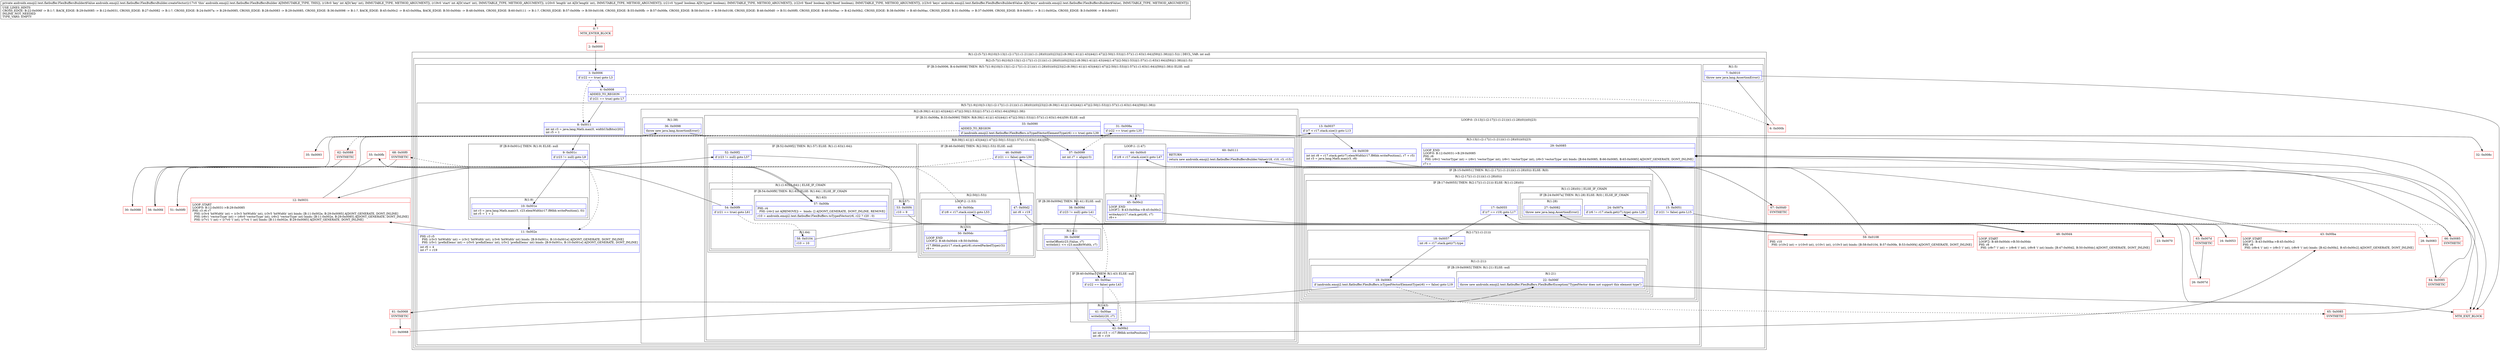 digraph "CFG forandroidx.emoji2.text.flatbuffer.FlexBuffersBuilder.createVector(IIIZZLandroidx\/emoji2\/text\/flatbuffer\/FlexBuffersBuilder$Value;)Landroidx\/emoji2\/text\/flatbuffer\/FlexBuffersBuilder$Value;" {
subgraph cluster_Region_1995412358 {
label = "R(1:(2:(5:7|(1:9)|10|(3:13|(1:(2:17|(1:(1:21)))(1:(1:28)(0)))(0)|23)|(2:(8:39|(1:41)|(1:43)|44|(1:47)|(2:50|(1:53))|(1:57)(1:(1:63)(1:64))|59)|(1:38)))|(1:5))) | DECL_VAR: int null\l";
node [shape=record,color=blue];
subgraph cluster_Region_193204859 {
label = "R(2:(5:7|(1:9)|10|(3:13|(1:(2:17|(1:(1:21)))(1:(1:28)(0)))(0)|23)|(2:(8:39|(1:41)|(1:43)|44|(1:47)|(2:50|(1:53))|(1:57)(1:(1:63)(1:64))|59)|(1:38)))|(1:5))";
node [shape=record,color=blue];
subgraph cluster_IfRegion_1724464501 {
label = "IF [B:3:0x0006, B:4:0x0008] THEN: R(5:7|(1:9)|10|(3:13|(1:(2:17|(1:(1:21)))(1:(1:28)(0)))(0)|23)|(2:(8:39|(1:41)|(1:43)|44|(1:47)|(2:50|(1:53))|(1:57)(1:(1:63)(1:64))|59)|(1:38))) ELSE: null";
node [shape=record,color=blue];
Node_3 [shape=record,label="{3\:\ 0x0006|if (r22 == true) goto L3\l}"];
Node_4 [shape=record,label="{4\:\ 0x0008|ADDED_TO_REGION\l|if (r21 == true) goto L7\l}"];
subgraph cluster_Region_1853833112 {
label = "R(5:7|(1:9)|10|(3:13|(1:(2:17|(1:(1:21)))(1:(1:28)(0)))(0)|23)|(2:(8:39|(1:41)|(1:43)|44|(1:47)|(2:50|(1:53))|(1:57)(1:(1:63)(1:64))|59)|(1:38)))";
node [shape=record,color=blue];
Node_8 [shape=record,label="{8\:\ 0x0011|int int r3 = java.lang.Math.max(0, widthUInBits(r20))\lint r5 = 1\l}"];
subgraph cluster_IfRegion_1423889491 {
label = "IF [B:9:0x001c] THEN: R(1:9) ELSE: null";
node [shape=record,color=blue];
Node_9 [shape=record,label="{9\:\ 0x001c|if (r23 != null) goto L9\l}"];
subgraph cluster_Region_1496273551 {
label = "R(1:9)";
node [shape=record,color=blue];
Node_10 [shape=record,label="{10\:\ 0x001e|int r3 = java.lang.Math.max(r3, r23.elemWidth(r17.f86bb.writePosition(), 0))\lint r5 = 1 + 2\l}"];
}
}
Node_11 [shape=record,label="{11\:\ 0x002e|PHI: r3 r5 \l  PHI: (r3v3 'bitWidth' int) = (r3v2 'bitWidth' int), (r3v6 'bitWidth' int) binds: [B:9:0x001c, B:10:0x001e] A[DONT_GENERATE, DONT_INLINE]\l  PHI: (r5v1 'prefixElems' int) = (r5v0 'prefixElems' int), (r5v2 'prefixElems' int) binds: [B:9:0x001c, B:10:0x001e] A[DONT_GENERATE, DONT_INLINE]\l|int r6 = 4\lint r7 = r19\l}"];
subgraph cluster_LoopRegion_548307163 {
label = "LOOP:0: (3:13|(1:(2:17|(1:(1:21)))(1:(1:28)(0)))(0)|23)";
node [shape=record,color=blue];
Node_13 [shape=record,label="{13\:\ 0x0037|if (r7 \< r17.stack.size()) goto L13\l}"];
subgraph cluster_Region_1951049928 {
label = "R(3:13|(1:(2:17|(1:(1:21)))(1:(1:28)(0)))(0)|23)";
node [shape=record,color=blue];
Node_14 [shape=record,label="{14\:\ 0x0039|int int r8 = r17.stack.get(r7).elemWidth(r17.f86bb.writePosition(), r7 + r5)\lint r3 = java.lang.Math.max(r3, r8)\l}"];
subgraph cluster_IfRegion_1588006637 {
label = "IF [B:15:0x0051] THEN: R(1:(2:17|(1:(1:21)))(1:(1:28)(0))) ELSE: R(0)";
node [shape=record,color=blue];
Node_15 [shape=record,label="{15\:\ 0x0051|if (r21 != false) goto L15\l}"];
subgraph cluster_Region_1973147784 {
label = "R(1:(2:17|(1:(1:21)))(1:(1:28)(0)))";
node [shape=record,color=blue];
subgraph cluster_IfRegion_424886637 {
label = "IF [B:17:0x0055] THEN: R(2:17|(1:(1:21))) ELSE: R(1:(1:28)(0))";
node [shape=record,color=blue];
Node_17 [shape=record,label="{17\:\ 0x0055|if (r7 == r19) goto L17\l}"];
subgraph cluster_Region_1353782140 {
label = "R(2:17|(1:(1:21)))";
node [shape=record,color=blue];
Node_18 [shape=record,label="{18\:\ 0x0057|int r6 = r17.stack.get(r7).type\l}"];
subgraph cluster_Region_1519804891 {
label = "R(1:(1:21))";
node [shape=record,color=blue];
subgraph cluster_IfRegion_536779803 {
label = "IF [B:19:0x0065] THEN: R(1:21) ELSE: null";
node [shape=record,color=blue];
Node_19 [shape=record,label="{19\:\ 0x0065|if (androidx.emoji2.text.flatbuffer.FlexBuffers.isTypedVectorElementType(r6) == false) goto L19\l}"];
subgraph cluster_Region_2018007702 {
label = "R(1:21)";
node [shape=record,color=blue];
Node_22 [shape=record,label="{22\:\ 0x006f|throw new androidx.emoji2.text.flatbuffer.FlexBuffers.FlexBufferException(\"TypedVector does not support this element type\")\l}"];
}
}
}
}
subgraph cluster_Region_520024852 {
label = "R(1:(1:28)(0)) | ELSE_IF_CHAIN\l";
node [shape=record,color=blue];
subgraph cluster_IfRegion_1940490447 {
label = "IF [B:24:0x007a] THEN: R(1:28) ELSE: R(0) | ELSE_IF_CHAIN\l";
node [shape=record,color=blue];
Node_24 [shape=record,label="{24\:\ 0x007a|if (r6 != r17.stack.get(r7).type) goto L26\l}"];
subgraph cluster_Region_889858011 {
label = "R(1:28)";
node [shape=record,color=blue];
Node_27 [shape=record,label="{27\:\ 0x0082|throw new java.lang.AssertionError()\l}"];
}
subgraph cluster_Region_1551564824 {
label = "R(0)";
node [shape=record,color=blue];
}
}
}
}
}
subgraph cluster_Region_1717399019 {
label = "R(0)";
node [shape=record,color=blue];
}
}
Node_29 [shape=record,label="{29\:\ 0x0085|LOOP_END\lLOOP:0: B:12:0x0031\-\>B:29:0x0085\lPHI: r6 \l  PHI: (r6v2 'vectorType' int) = (r6v1 'vectorType' int), (r6v1 'vectorType' int), (r6v3 'vectorType' int) binds: [B:64:0x0085, B:66:0x0085, B:65:0x0085] A[DONT_GENERATE, DONT_INLINE]\l|r7++\l}"];
}
}
subgraph cluster_Region_257053799 {
label = "R(2:(8:39|(1:41)|(1:43)|44|(1:47)|(2:50|(1:53))|(1:57)(1:(1:63)(1:64))|59)|(1:38))";
node [shape=record,color=blue];
subgraph cluster_IfRegion_1364001074 {
label = "IF [B:31:0x008a, B:33:0x0090] THEN: R(8:39|(1:41)|(1:43)|44|(1:47)|(2:50|(1:53))|(1:57)(1:(1:63)(1:64))|59) ELSE: null";
node [shape=record,color=blue];
Node_31 [shape=record,label="{31\:\ 0x008a|if (r22 == true) goto L35\l}"];
Node_33 [shape=record,label="{33\:\ 0x0090|ADDED_TO_REGION\l|if (androidx.emoji2.text.flatbuffer.FlexBuffers.isTypedVectorElementType(r6) == true) goto L39\l}"];
subgraph cluster_Region_1711839705 {
label = "R(8:39|(1:41)|(1:43)|44|(1:47)|(2:50|(1:53))|(1:57)(1:(1:63)(1:64))|59)";
node [shape=record,color=blue];
Node_37 [shape=record,label="{37\:\ 0x0099|int int r7 = align(r3)\l}"];
subgraph cluster_IfRegion_1795333801 {
label = "IF [B:38:0x009d] THEN: R(1:41) ELSE: null";
node [shape=record,color=blue];
Node_38 [shape=record,label="{38\:\ 0x009d|if (r23 != null) goto L41\l}"];
subgraph cluster_Region_1007767751 {
label = "R(1:41)";
node [shape=record,color=blue];
Node_39 [shape=record,label="{39\:\ 0x009f|writeOffset(r23.iValue, r7)\lwriteInt(1 \<\< r23.minBitWidth, r7)\l}"];
}
}
subgraph cluster_IfRegion_1870473233 {
label = "IF [B:40:0x00ac] THEN: R(1:43) ELSE: null";
node [shape=record,color=blue];
Node_40 [shape=record,label="{40\:\ 0x00ac|if (r22 == false) goto L43\l}"];
subgraph cluster_Region_1474567450 {
label = "R(1:43)";
node [shape=record,color=blue];
Node_41 [shape=record,label="{41\:\ 0x00ae|writeInt(r20, r7)\l}"];
}
}
Node_42 [shape=record,label="{42\:\ 0x00b2|int int r15 = r17.f86bb.writePosition()\lint r8 = r19\l}"];
subgraph cluster_LoopRegion_4425298 {
label = "LOOP:1: (1:47)";
node [shape=record,color=blue];
Node_44 [shape=record,label="{44\:\ 0x00c0|if (r8 \< r17.stack.size()) goto L47\l}"];
subgraph cluster_Region_60352357 {
label = "R(1:47)";
node [shape=record,color=blue];
Node_45 [shape=record,label="{45\:\ 0x00c2|LOOP_END\lLOOP:1: B:43:0x00ba\-\>B:45:0x00c2\l|writeAny(r17.stack.get(r8), r7)\lr8++\l}"];
}
}
subgraph cluster_IfRegion_1656889888 {
label = "IF [B:46:0x00d0] THEN: R(2:50|(1:53)) ELSE: null";
node [shape=record,color=blue];
Node_46 [shape=record,label="{46\:\ 0x00d0|if (r21 == false) goto L50\l}"];
subgraph cluster_Region_92199527 {
label = "R(2:50|(1:53))";
node [shape=record,color=blue];
Node_47 [shape=record,label="{47\:\ 0x00d2|int r8 = r19\l}"];
subgraph cluster_LoopRegion_420724108 {
label = "LOOP:2: (1:53)";
node [shape=record,color=blue];
Node_49 [shape=record,label="{49\:\ 0x00da|if (r8 \< r17.stack.size()) goto L53\l}"];
subgraph cluster_Region_1897720191 {
label = "R(1:53)";
node [shape=record,color=blue];
Node_50 [shape=record,label="{50\:\ 0x00dc|LOOP_END\lLOOP:2: B:48:0x00d4\-\>B:50:0x00dc\l|r17.f86bb.put(r17.stack.get(r8).storedPackedType(r3))\lr8++\l}"];
}
}
}
}
subgraph cluster_IfRegion_2142151539 {
label = "IF [B:52:0x00f2] THEN: R(1:57) ELSE: R(1:(1:63)(1:64))";
node [shape=record,color=blue];
Node_52 [shape=record,label="{52\:\ 0x00f2|if (r23 != null) goto L57\l}"];
subgraph cluster_Region_1100594942 {
label = "R(1:57)";
node [shape=record,color=blue];
Node_53 [shape=record,label="{53\:\ 0x00f4|r10 = 9\l}"];
}
subgraph cluster_Region_2526713 {
label = "R(1:(1:63)(1:64)) | ELSE_IF_CHAIN\l";
node [shape=record,color=blue];
subgraph cluster_IfRegion_110956620 {
label = "IF [B:54:0x00f9] THEN: R(1:63) ELSE: R(1:64) | ELSE_IF_CHAIN\l";
node [shape=record,color=blue];
Node_54 [shape=record,label="{54\:\ 0x00f9|if (r21 == true) goto L61\l}"];
subgraph cluster_Region_1191992693 {
label = "R(1:63)";
node [shape=record,color=blue];
Node_57 [shape=record,label="{57\:\ 0x00fe|PHI: r4 \l  PHI: (r4v2 int A[REMOVE]) =  binds: [] A[DONT_GENERATE, DONT_INLINE, REMOVE]\l|r10 = androidx.emoji2.text.flatbuffer.FlexBuffers.toTypedVector(r6, r22 ? r20 : 0)\l}"];
}
subgraph cluster_Region_920812021 {
label = "R(1:64)";
node [shape=record,color=blue];
Node_58 [shape=record,label="{58\:\ 0x0104|r10 = 10\l}"];
}
}
}
}
Node_60 [shape=record,label="{60\:\ 0x0111|RETURN\l|return new androidx.emoji2.text.flatbuffer.FlexBuffersBuilder.Value(r18, r10, r3, r15)\l}"];
}
}
subgraph cluster_Region_1975382429 {
label = "R(1:38)";
node [shape=record,color=blue];
Node_36 [shape=record,label="{36\:\ 0x0098|throw new java.lang.AssertionError()\l}"];
}
}
}
}
subgraph cluster_Region_2130866530 {
label = "R(1:5)";
node [shape=record,color=blue];
Node_7 [shape=record,label="{7\:\ 0x0010|throw new java.lang.AssertionError()\l}"];
}
}
}
Node_0 [shape=record,color=red,label="{0\:\ ?|MTH_ENTER_BLOCK\l}"];
Node_2 [shape=record,color=red,label="{2\:\ 0x0000}"];
Node_6 [shape=record,color=red,label="{6\:\ 0x000b}"];
Node_1 [shape=record,color=red,label="{1\:\ ?|MTH_EXIT_BLOCK\l}"];
Node_12 [shape=record,color=red,label="{12\:\ 0x0031|LOOP_START\lLOOP:0: B:12:0x0031\-\>B:29:0x0085\lPHI: r3 r6 r7 \l  PHI: (r3v4 'bitWidth' int) = (r3v3 'bitWidth' int), (r3v5 'bitWidth' int) binds: [B:11:0x002e, B:29:0x0085] A[DONT_GENERATE, DONT_INLINE]\l  PHI: (r6v1 'vectorType' int) = (r6v0 'vectorType' int), (r6v2 'vectorType' int) binds: [B:11:0x002e, B:29:0x0085] A[DONT_GENERATE, DONT_INLINE]\l  PHI: (r7v1 'i' int) = (r7v0 'i' int), (r7v4 'i' int) binds: [B:11:0x002e, B:29:0x0085] A[DONT_GENERATE, DONT_INLINE]\l}"];
Node_16 [shape=record,color=red,label="{16\:\ 0x0053}"];
Node_61 [shape=record,color=red,label="{61\:\ 0x0068|SYNTHETIC\l}"];
Node_21 [shape=record,color=red,label="{21\:\ 0x0068}"];
Node_65 [shape=record,color=red,label="{65\:\ 0x0085|SYNTHETIC\l}"];
Node_23 [shape=record,color=red,label="{23\:\ 0x0070}"];
Node_63 [shape=record,color=red,label="{63\:\ 0x007d|SYNTHETIC\l}"];
Node_26 [shape=record,color=red,label="{26\:\ 0x007d}"];
Node_66 [shape=record,color=red,label="{66\:\ 0x0085|SYNTHETIC\l}"];
Node_28 [shape=record,color=red,label="{28\:\ 0x0083}"];
Node_64 [shape=record,color=red,label="{64\:\ 0x0085|SYNTHETIC\l}"];
Node_62 [shape=record,color=red,label="{62\:\ 0x0088|SYNTHETIC\l}"];
Node_30 [shape=record,color=red,label="{30\:\ 0x0088}"];
Node_32 [shape=record,color=red,label="{32\:\ 0x008c}"];
Node_35 [shape=record,color=red,label="{35\:\ 0x0093}"];
Node_43 [shape=record,color=red,label="{43\:\ 0x00ba|LOOP_START\lLOOP:1: B:43:0x00ba\-\>B:45:0x00c2\lPHI: r8 \l  PHI: (r8v4 'i' int) = (r8v3 'i' int), (r8v9 'i' int) binds: [B:42:0x00b2, B:45:0x00c2] A[DONT_GENERATE, DONT_INLINE]\l}"];
Node_67 [shape=record,color=red,label="{67\:\ 0x00d0|SYNTHETIC\l}"];
Node_48 [shape=record,color=red,label="{48\:\ 0x00d4|LOOP_START\lLOOP:2: B:48:0x00d4\-\>B:50:0x00dc\lPHI: r8 \l  PHI: (r8v7 'i' int) = (r8v6 'i' int), (r8v8 'i' int) binds: [B:47:0x00d2, B:50:0x00dc] A[DONT_GENERATE, DONT_INLINE]\l}"];
Node_68 [shape=record,color=red,label="{68\:\ 0x00f0|SYNTHETIC\l}"];
Node_51 [shape=record,color=red,label="{51\:\ 0x00f0}"];
Node_59 [shape=record,color=red,label="{59\:\ 0x0108|PHI: r10 \l  PHI: (r10v2 int) = (r10v0 int), (r10v1 int), (r10v3 int) binds: [B:58:0x0104, B:57:0x00fe, B:53:0x00f4] A[DONT_GENERATE, DONT_INLINE]\l}"];
Node_55 [shape=record,color=red,label="{55\:\ 0x00fb}"];
Node_56 [shape=record,color=red,label="{56\:\ 0x00fd}"];
MethodNode[shape=record,label="{private androidx.emoji2.text.flatbuffer.FlexBuffersBuilder$Value androidx.emoji2.text.flatbuffer.FlexBuffersBuilder.createVector((r17v0 'this' androidx.emoji2.text.flatbuffer.FlexBuffersBuilder A[IMMUTABLE_TYPE, THIS]), (r18v0 'key' int A[D('key' int), IMMUTABLE_TYPE, METHOD_ARGUMENT]), (r19v0 'start' int A[D('start' int), IMMUTABLE_TYPE, METHOD_ARGUMENT]), (r20v0 'length' int A[D('length' int), IMMUTABLE_TYPE, METHOD_ARGUMENT]), (r21v0 'typed' boolean A[D('typed' boolean), IMMUTABLE_TYPE, METHOD_ARGUMENT]), (r22v0 'fixed' boolean A[D('fixed' boolean), IMMUTABLE_TYPE, METHOD_ARGUMENT]), (r23v0 'keys' androidx.emoji2.text.flatbuffer.FlexBuffersBuilder$Value A[D('keys' androidx.emoji2.text.flatbuffer.FlexBuffersBuilder$Value), IMMUTABLE_TYPE, METHOD_ARGUMENT]))  | USE_LINES_HINTS\lCROSS_EDGE: B:22:0x006f \-\> B:1:?, BACK_EDGE: B:29:0x0085 \-\> B:12:0x0031, CROSS_EDGE: B:27:0x0082 \-\> B:1:?, CROSS_EDGE: B:24:0x007a \-\> B:29:0x0085, CROSS_EDGE: B:28:0x0083 \-\> B:29:0x0085, CROSS_EDGE: B:36:0x0098 \-\> B:1:?, BACK_EDGE: B:45:0x00c2 \-\> B:43:0x00ba, BACK_EDGE: B:50:0x00dc \-\> B:48:0x00d4, CROSS_EDGE: B:60:0x0111 \-\> B:1:?, CROSS_EDGE: B:57:0x00fe \-\> B:59:0x0108, CROSS_EDGE: B:55:0x00fb \-\> B:57:0x00fe, CROSS_EDGE: B:58:0x0104 \-\> B:59:0x0108, CROSS_EDGE: B:46:0x00d0 \-\> B:51:0x00f0, CROSS_EDGE: B:40:0x00ac \-\> B:42:0x00b2, CROSS_EDGE: B:38:0x009d \-\> B:40:0x00ac, CROSS_EDGE: B:31:0x008a \-\> B:37:0x0099, CROSS_EDGE: B:9:0x001c \-\> B:11:0x002e, CROSS_EDGE: B:3:0x0006 \-\> B:8:0x0011\lINLINE_NOT_NEEDED\lTYPE_VARS: EMPTY\l}"];
MethodNode -> Node_0;Node_3 -> Node_4;
Node_3 -> Node_8[style=dashed];
Node_4 -> Node_6[style=dashed];
Node_4 -> Node_8;
Node_8 -> Node_9;
Node_9 -> Node_10;
Node_9 -> Node_11[style=dashed];
Node_10 -> Node_11;
Node_11 -> Node_12;
Node_13 -> Node_14;
Node_13 -> Node_62[style=dashed];
Node_14 -> Node_15;
Node_15 -> Node_16;
Node_15 -> Node_28[style=dashed];
Node_17 -> Node_18;
Node_17 -> Node_23[style=dashed];
Node_18 -> Node_19;
Node_19 -> Node_61;
Node_19 -> Node_65[style=dashed];
Node_22 -> Node_1;
Node_24 -> Node_63;
Node_24 -> Node_66[style=dashed];
Node_27 -> Node_1;
Node_29 -> Node_12;
Node_31 -> Node_32;
Node_31 -> Node_37[style=dashed];
Node_33 -> Node_35[style=dashed];
Node_33 -> Node_37;
Node_37 -> Node_38;
Node_38 -> Node_39;
Node_38 -> Node_40[style=dashed];
Node_39 -> Node_40;
Node_40 -> Node_41;
Node_40 -> Node_42[style=dashed];
Node_41 -> Node_42;
Node_42 -> Node_43;
Node_44 -> Node_45;
Node_44 -> Node_67[style=dashed];
Node_45 -> Node_43;
Node_46 -> Node_47;
Node_46 -> Node_51[style=dashed];
Node_47 -> Node_48;
Node_49 -> Node_50;
Node_49 -> Node_68[style=dashed];
Node_50 -> Node_48;
Node_52 -> Node_53;
Node_52 -> Node_54[style=dashed];
Node_53 -> Node_59;
Node_54 -> Node_55;
Node_54 -> Node_58[style=dashed];
Node_57 -> Node_59;
Node_58 -> Node_59;
Node_60 -> Node_1;
Node_36 -> Node_1;
Node_7 -> Node_1;
Node_0 -> Node_2;
Node_2 -> Node_3;
Node_6 -> Node_7;
Node_12 -> Node_13;
Node_16 -> Node_17;
Node_61 -> Node_21;
Node_21 -> Node_22;
Node_65 -> Node_29;
Node_23 -> Node_24;
Node_63 -> Node_26;
Node_26 -> Node_27;
Node_66 -> Node_29;
Node_28 -> Node_64;
Node_64 -> Node_29;
Node_62 -> Node_30;
Node_30 -> Node_31;
Node_32 -> Node_33;
Node_35 -> Node_36;
Node_43 -> Node_44;
Node_67 -> Node_46;
Node_48 -> Node_49;
Node_68 -> Node_51;
Node_51 -> Node_52;
Node_59 -> Node_60;
Node_55 -> Node_56;
Node_55 -> Node_57;
Node_56 -> Node_57;
}

